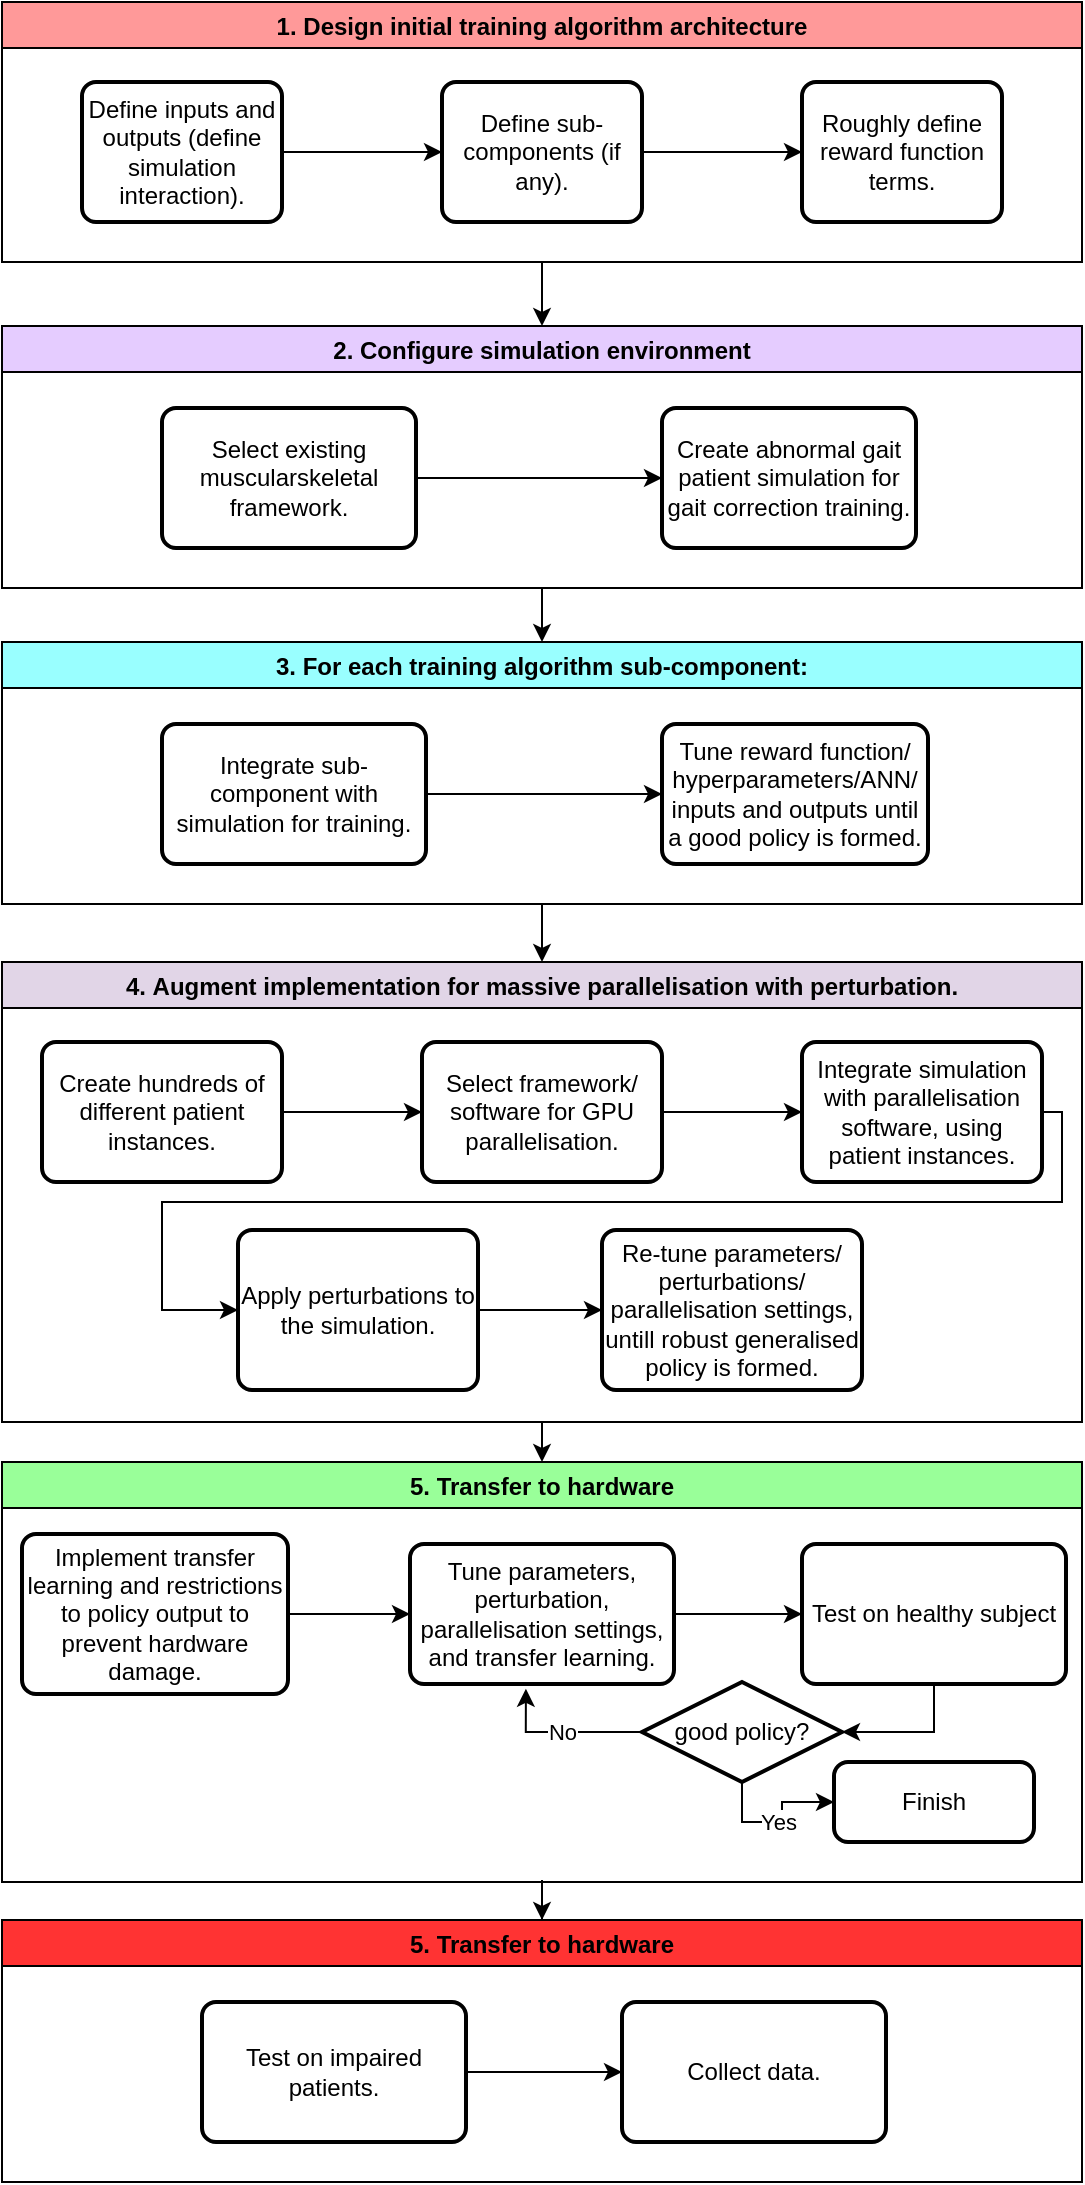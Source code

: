 <mxfile version="20.4.1" type="github">
  <diagram id="C5RBs43oDa-KdzZeNtuy" name="Page-1">
    <mxGraphModel dx="1278" dy="539" grid="1" gridSize="10" guides="1" tooltips="1" connect="1" arrows="1" fold="1" page="1" pageScale="1" pageWidth="827" pageHeight="1169" math="0" shadow="0">
      <root>
        <mxCell id="WIyWlLk6GJQsqaUBKTNV-0" />
        <mxCell id="WIyWlLk6GJQsqaUBKTNV-1" parent="WIyWlLk6GJQsqaUBKTNV-0" />
        <mxCell id="IhsBr4k26jk_mUPnTSFp-13" style="edgeStyle=orthogonalEdgeStyle;rounded=0;orthogonalLoop=1;jettySize=auto;html=1;exitX=0.5;exitY=1;exitDx=0;exitDy=0;entryX=0.5;entryY=0;entryDx=0;entryDy=0;" edge="1" parent="WIyWlLk6GJQsqaUBKTNV-1" source="IhsBr4k26jk_mUPnTSFp-0" target="IhsBr4k26jk_mUPnTSFp-6">
          <mxGeometry relative="1" as="geometry" />
        </mxCell>
        <mxCell id="IhsBr4k26jk_mUPnTSFp-0" value="1. Design initial training algorithm architecture" style="swimlane;fillColor=#FF9999;" vertex="1" parent="WIyWlLk6GJQsqaUBKTNV-1">
          <mxGeometry x="120" width="540" height="130" as="geometry" />
        </mxCell>
        <mxCell id="IhsBr4k26jk_mUPnTSFp-3" value="" style="edgeStyle=orthogonalEdgeStyle;rounded=0;orthogonalLoop=1;jettySize=auto;html=1;" edge="1" parent="IhsBr4k26jk_mUPnTSFp-0" source="IhsBr4k26jk_mUPnTSFp-1" target="IhsBr4k26jk_mUPnTSFp-2">
          <mxGeometry relative="1" as="geometry" />
        </mxCell>
        <mxCell id="IhsBr4k26jk_mUPnTSFp-1" value="Define inputs and outputs (define simulation interaction)." style="rounded=1;whiteSpace=wrap;html=1;absoluteArcSize=1;arcSize=14;strokeWidth=2;" vertex="1" parent="IhsBr4k26jk_mUPnTSFp-0">
          <mxGeometry x="40" y="40" width="100" height="70" as="geometry" />
        </mxCell>
        <mxCell id="IhsBr4k26jk_mUPnTSFp-5" value="" style="edgeStyle=orthogonalEdgeStyle;rounded=0;orthogonalLoop=1;jettySize=auto;html=1;" edge="1" parent="IhsBr4k26jk_mUPnTSFp-0" source="IhsBr4k26jk_mUPnTSFp-2" target="IhsBr4k26jk_mUPnTSFp-4">
          <mxGeometry relative="1" as="geometry" />
        </mxCell>
        <mxCell id="IhsBr4k26jk_mUPnTSFp-2" value="Define sub-components (if any)." style="rounded=1;whiteSpace=wrap;html=1;absoluteArcSize=1;arcSize=14;strokeWidth=2;" vertex="1" parent="IhsBr4k26jk_mUPnTSFp-0">
          <mxGeometry x="220" y="40" width="100" height="70" as="geometry" />
        </mxCell>
        <mxCell id="IhsBr4k26jk_mUPnTSFp-4" value="Roughly define reward function terms." style="rounded=1;whiteSpace=wrap;html=1;absoluteArcSize=1;arcSize=14;strokeWidth=2;" vertex="1" parent="IhsBr4k26jk_mUPnTSFp-0">
          <mxGeometry x="400" y="40" width="100" height="70" as="geometry" />
        </mxCell>
        <mxCell id="IhsBr4k26jk_mUPnTSFp-25" style="edgeStyle=orthogonalEdgeStyle;rounded=0;orthogonalLoop=1;jettySize=auto;html=1;exitX=0.5;exitY=1;exitDx=0;exitDy=0;" edge="1" parent="WIyWlLk6GJQsqaUBKTNV-1" source="IhsBr4k26jk_mUPnTSFp-6" target="IhsBr4k26jk_mUPnTSFp-17">
          <mxGeometry relative="1" as="geometry" />
        </mxCell>
        <mxCell id="IhsBr4k26jk_mUPnTSFp-6" value="2. Configure simulation environment" style="swimlane;fillColor=#E5CCFF;" vertex="1" parent="WIyWlLk6GJQsqaUBKTNV-1">
          <mxGeometry x="120" y="162" width="540" height="131" as="geometry" />
        </mxCell>
        <mxCell id="IhsBr4k26jk_mUPnTSFp-8" value="Create abnormal gait patient simulation for gait correction training." style="rounded=1;whiteSpace=wrap;html=1;absoluteArcSize=1;arcSize=14;strokeWidth=2;" vertex="1" parent="IhsBr4k26jk_mUPnTSFp-6">
          <mxGeometry x="330" y="41" width="127" height="70" as="geometry" />
        </mxCell>
        <mxCell id="IhsBr4k26jk_mUPnTSFp-11" value="" style="edgeStyle=orthogonalEdgeStyle;rounded=0;orthogonalLoop=1;jettySize=auto;html=1;" edge="1" parent="IhsBr4k26jk_mUPnTSFp-6" source="IhsBr4k26jk_mUPnTSFp-10" target="IhsBr4k26jk_mUPnTSFp-8">
          <mxGeometry relative="1" as="geometry" />
        </mxCell>
        <mxCell id="IhsBr4k26jk_mUPnTSFp-10" value="Select existing muscularskeletal framework." style="rounded=1;whiteSpace=wrap;html=1;absoluteArcSize=1;arcSize=14;strokeWidth=2;" vertex="1" parent="IhsBr4k26jk_mUPnTSFp-6">
          <mxGeometry x="80" y="41" width="127" height="70" as="geometry" />
        </mxCell>
        <mxCell id="IhsBr4k26jk_mUPnTSFp-35" style="edgeStyle=orthogonalEdgeStyle;rounded=0;orthogonalLoop=1;jettySize=auto;html=1;exitX=0.5;exitY=1;exitDx=0;exitDy=0;" edge="1" parent="WIyWlLk6GJQsqaUBKTNV-1" source="IhsBr4k26jk_mUPnTSFp-17" target="IhsBr4k26jk_mUPnTSFp-21">
          <mxGeometry relative="1" as="geometry" />
        </mxCell>
        <mxCell id="IhsBr4k26jk_mUPnTSFp-17" value="3. For each training algorithm sub-component:" style="swimlane;fillColor=#99FFFF;" vertex="1" parent="WIyWlLk6GJQsqaUBKTNV-1">
          <mxGeometry x="120" y="320" width="540" height="131" as="geometry" />
        </mxCell>
        <mxCell id="IhsBr4k26jk_mUPnTSFp-18" value="Tune reward function/ hyperparameters/ANN/ inputs and outputs until a good policy is formed." style="rounded=1;whiteSpace=wrap;html=1;absoluteArcSize=1;arcSize=14;strokeWidth=2;" vertex="1" parent="IhsBr4k26jk_mUPnTSFp-17">
          <mxGeometry x="330" y="41" width="133" height="70" as="geometry" />
        </mxCell>
        <mxCell id="IhsBr4k26jk_mUPnTSFp-19" value="" style="edgeStyle=orthogonalEdgeStyle;rounded=0;orthogonalLoop=1;jettySize=auto;html=1;" edge="1" parent="IhsBr4k26jk_mUPnTSFp-17" source="IhsBr4k26jk_mUPnTSFp-20" target="IhsBr4k26jk_mUPnTSFp-18">
          <mxGeometry relative="1" as="geometry" />
        </mxCell>
        <mxCell id="IhsBr4k26jk_mUPnTSFp-20" value="Integrate sub-component with simulation for training." style="rounded=1;whiteSpace=wrap;html=1;absoluteArcSize=1;arcSize=14;strokeWidth=2;" vertex="1" parent="IhsBr4k26jk_mUPnTSFp-17">
          <mxGeometry x="80" y="41" width="132" height="70" as="geometry" />
        </mxCell>
        <mxCell id="IhsBr4k26jk_mUPnTSFp-53" style="edgeStyle=orthogonalEdgeStyle;rounded=0;orthogonalLoop=1;jettySize=auto;html=1;exitX=0.5;exitY=1;exitDx=0;exitDy=0;entryX=0.5;entryY=0;entryDx=0;entryDy=0;" edge="1" parent="WIyWlLk6GJQsqaUBKTNV-1" source="IhsBr4k26jk_mUPnTSFp-21" target="IhsBr4k26jk_mUPnTSFp-36">
          <mxGeometry relative="1" as="geometry" />
        </mxCell>
        <mxCell id="IhsBr4k26jk_mUPnTSFp-21" value="4. Augment implementation for massive parallelisation with perturbation." style="swimlane;fillColor=#E1D5E7;" vertex="1" parent="WIyWlLk6GJQsqaUBKTNV-1">
          <mxGeometry x="120" y="480" width="540" height="230" as="geometry" />
        </mxCell>
        <mxCell id="IhsBr4k26jk_mUPnTSFp-32" value="" style="edgeStyle=orthogonalEdgeStyle;rounded=0;orthogonalLoop=1;jettySize=auto;html=1;" edge="1" parent="IhsBr4k26jk_mUPnTSFp-21" source="IhsBr4k26jk_mUPnTSFp-26" target="IhsBr4k26jk_mUPnTSFp-27">
          <mxGeometry relative="1" as="geometry" />
        </mxCell>
        <mxCell id="IhsBr4k26jk_mUPnTSFp-26" value="Select framework/ software for GPU parallelisation." style="rounded=1;whiteSpace=wrap;html=1;absoluteArcSize=1;arcSize=14;strokeWidth=2;" vertex="1" parent="IhsBr4k26jk_mUPnTSFp-21">
          <mxGeometry x="210" y="40" width="120" height="70" as="geometry" />
        </mxCell>
        <mxCell id="IhsBr4k26jk_mUPnTSFp-33" style="edgeStyle=orthogonalEdgeStyle;rounded=0;orthogonalLoop=1;jettySize=auto;html=1;exitX=1;exitY=0.5;exitDx=0;exitDy=0;entryX=0;entryY=0.5;entryDx=0;entryDy=0;" edge="1" parent="IhsBr4k26jk_mUPnTSFp-21" source="IhsBr4k26jk_mUPnTSFp-27" target="IhsBr4k26jk_mUPnTSFp-28">
          <mxGeometry relative="1" as="geometry">
            <Array as="points">
              <mxPoint x="530" y="75" />
              <mxPoint x="530" y="120" />
              <mxPoint x="80" y="120" />
              <mxPoint x="80" y="174" />
            </Array>
          </mxGeometry>
        </mxCell>
        <mxCell id="IhsBr4k26jk_mUPnTSFp-27" value="Integrate simulation with parallelisation software, using patient instances." style="rounded=1;whiteSpace=wrap;html=1;absoluteArcSize=1;arcSize=14;strokeWidth=2;" vertex="1" parent="IhsBr4k26jk_mUPnTSFp-21">
          <mxGeometry x="400" y="40" width="120" height="70" as="geometry" />
        </mxCell>
        <mxCell id="IhsBr4k26jk_mUPnTSFp-34" value="" style="edgeStyle=orthogonalEdgeStyle;rounded=0;orthogonalLoop=1;jettySize=auto;html=1;" edge="1" parent="IhsBr4k26jk_mUPnTSFp-21" source="IhsBr4k26jk_mUPnTSFp-28" target="IhsBr4k26jk_mUPnTSFp-29">
          <mxGeometry relative="1" as="geometry" />
        </mxCell>
        <mxCell id="IhsBr4k26jk_mUPnTSFp-28" value="Apply perturbations to the simulation." style="rounded=1;whiteSpace=wrap;html=1;absoluteArcSize=1;arcSize=14;strokeWidth=2;" vertex="1" parent="IhsBr4k26jk_mUPnTSFp-21">
          <mxGeometry x="118" y="134" width="120" height="80" as="geometry" />
        </mxCell>
        <mxCell id="IhsBr4k26jk_mUPnTSFp-29" value="Re-tune parameters/ perturbations/ parallelisation settings, untill robust generalised policy is formed." style="rounded=1;whiteSpace=wrap;html=1;absoluteArcSize=1;arcSize=14;strokeWidth=2;" vertex="1" parent="IhsBr4k26jk_mUPnTSFp-21">
          <mxGeometry x="300" y="134" width="130" height="80" as="geometry" />
        </mxCell>
        <mxCell id="IhsBr4k26jk_mUPnTSFp-31" value="" style="edgeStyle=orthogonalEdgeStyle;rounded=0;orthogonalLoop=1;jettySize=auto;html=1;" edge="1" parent="IhsBr4k26jk_mUPnTSFp-21" source="IhsBr4k26jk_mUPnTSFp-30" target="IhsBr4k26jk_mUPnTSFp-26">
          <mxGeometry relative="1" as="geometry" />
        </mxCell>
        <mxCell id="IhsBr4k26jk_mUPnTSFp-30" value="Create hundreds of different patient instances." style="rounded=1;whiteSpace=wrap;html=1;absoluteArcSize=1;arcSize=14;strokeWidth=2;" vertex="1" parent="IhsBr4k26jk_mUPnTSFp-21">
          <mxGeometry x="20" y="40" width="120" height="70" as="geometry" />
        </mxCell>
        <mxCell id="IhsBr4k26jk_mUPnTSFp-66" style="edgeStyle=orthogonalEdgeStyle;rounded=0;orthogonalLoop=1;jettySize=auto;html=1;exitX=0.5;exitY=1;exitDx=0;exitDy=0;" edge="1" parent="WIyWlLk6GJQsqaUBKTNV-1" source="IhsBr4k26jk_mUPnTSFp-36" target="IhsBr4k26jk_mUPnTSFp-55">
          <mxGeometry relative="1" as="geometry" />
        </mxCell>
        <mxCell id="IhsBr4k26jk_mUPnTSFp-36" value="5. Transfer to hardware" style="swimlane;fillColor=#99FF99;" vertex="1" parent="WIyWlLk6GJQsqaUBKTNV-1">
          <mxGeometry x="120" y="730" width="540" height="210" as="geometry" />
        </mxCell>
        <mxCell id="IhsBr4k26jk_mUPnTSFp-41" value="" style="edgeStyle=orthogonalEdgeStyle;rounded=0;orthogonalLoop=1;jettySize=auto;html=1;" edge="1" parent="IhsBr4k26jk_mUPnTSFp-36" source="IhsBr4k26jk_mUPnTSFp-37" target="IhsBr4k26jk_mUPnTSFp-39">
          <mxGeometry relative="1" as="geometry" />
        </mxCell>
        <mxCell id="IhsBr4k26jk_mUPnTSFp-37" value="Implement transfer learning and restrictions to policy output to prevent hardware damage." style="rounded=1;whiteSpace=wrap;html=1;absoluteArcSize=1;arcSize=14;strokeWidth=2;" vertex="1" parent="IhsBr4k26jk_mUPnTSFp-36">
          <mxGeometry x="10" y="36" width="133" height="80" as="geometry" />
        </mxCell>
        <mxCell id="IhsBr4k26jk_mUPnTSFp-43" value="" style="edgeStyle=orthogonalEdgeStyle;rounded=0;orthogonalLoop=1;jettySize=auto;html=1;" edge="1" parent="IhsBr4k26jk_mUPnTSFp-36" source="IhsBr4k26jk_mUPnTSFp-39" target="IhsBr4k26jk_mUPnTSFp-42">
          <mxGeometry relative="1" as="geometry" />
        </mxCell>
        <mxCell id="IhsBr4k26jk_mUPnTSFp-39" value="Tune parameters, perturbation, parallelisation settings, and transfer learning." style="rounded=1;whiteSpace=wrap;html=1;absoluteArcSize=1;arcSize=14;strokeWidth=2;" vertex="1" parent="IhsBr4k26jk_mUPnTSFp-36">
          <mxGeometry x="204" y="41" width="132" height="70" as="geometry" />
        </mxCell>
        <mxCell id="IhsBr4k26jk_mUPnTSFp-45" style="edgeStyle=orthogonalEdgeStyle;rounded=0;orthogonalLoop=1;jettySize=auto;html=1;exitX=0.5;exitY=1;exitDx=0;exitDy=0;entryX=1;entryY=0.5;entryDx=0;entryDy=0;entryPerimeter=0;" edge="1" parent="IhsBr4k26jk_mUPnTSFp-36" source="IhsBr4k26jk_mUPnTSFp-42" target="IhsBr4k26jk_mUPnTSFp-44">
          <mxGeometry relative="1" as="geometry" />
        </mxCell>
        <mxCell id="IhsBr4k26jk_mUPnTSFp-42" value="Test on healthy subject" style="rounded=1;whiteSpace=wrap;html=1;absoluteArcSize=1;arcSize=14;strokeWidth=2;" vertex="1" parent="IhsBr4k26jk_mUPnTSFp-36">
          <mxGeometry x="400" y="41" width="132" height="70" as="geometry" />
        </mxCell>
        <mxCell id="IhsBr4k26jk_mUPnTSFp-46" value="No" style="edgeStyle=orthogonalEdgeStyle;rounded=0;orthogonalLoop=1;jettySize=auto;html=1;exitX=0;exitY=0.5;exitDx=0;exitDy=0;exitPerimeter=0;entryX=0.439;entryY=1.034;entryDx=0;entryDy=0;entryPerimeter=0;" edge="1" parent="IhsBr4k26jk_mUPnTSFp-36" source="IhsBr4k26jk_mUPnTSFp-44" target="IhsBr4k26jk_mUPnTSFp-39">
          <mxGeometry relative="1" as="geometry" />
        </mxCell>
        <mxCell id="IhsBr4k26jk_mUPnTSFp-48" value="Yes" style="edgeStyle=orthogonalEdgeStyle;rounded=0;orthogonalLoop=1;jettySize=auto;html=1;exitX=0.5;exitY=1;exitDx=0;exitDy=0;exitPerimeter=0;entryX=0;entryY=0.5;entryDx=0;entryDy=0;" edge="1" parent="IhsBr4k26jk_mUPnTSFp-36" source="IhsBr4k26jk_mUPnTSFp-44" target="IhsBr4k26jk_mUPnTSFp-47">
          <mxGeometry relative="1" as="geometry">
            <Array as="points">
              <mxPoint x="370" y="180" />
              <mxPoint x="390" y="180" />
              <mxPoint x="390" y="170" />
            </Array>
          </mxGeometry>
        </mxCell>
        <mxCell id="IhsBr4k26jk_mUPnTSFp-44" value="good policy?" style="strokeWidth=2;html=1;shape=mxgraph.flowchart.decision;whiteSpace=wrap;" vertex="1" parent="IhsBr4k26jk_mUPnTSFp-36">
          <mxGeometry x="320" y="110" width="100" height="50" as="geometry" />
        </mxCell>
        <mxCell id="IhsBr4k26jk_mUPnTSFp-47" value="Finish" style="rounded=1;whiteSpace=wrap;html=1;absoluteArcSize=1;arcSize=14;strokeWidth=2;" vertex="1" parent="IhsBr4k26jk_mUPnTSFp-36">
          <mxGeometry x="416" y="150" width="100" height="40" as="geometry" />
        </mxCell>
        <mxCell id="IhsBr4k26jk_mUPnTSFp-55" value="5. Transfer to hardware" style="swimlane;fillColor=#FF3333;" vertex="1" parent="WIyWlLk6GJQsqaUBKTNV-1">
          <mxGeometry x="120" y="959" width="540" height="131" as="geometry" />
        </mxCell>
        <mxCell id="IhsBr4k26jk_mUPnTSFp-68" value="" style="edgeStyle=orthogonalEdgeStyle;rounded=0;orthogonalLoop=1;jettySize=auto;html=1;" edge="1" parent="IhsBr4k26jk_mUPnTSFp-55" source="IhsBr4k26jk_mUPnTSFp-61" target="IhsBr4k26jk_mUPnTSFp-67">
          <mxGeometry relative="1" as="geometry" />
        </mxCell>
        <mxCell id="IhsBr4k26jk_mUPnTSFp-61" value="Test on impaired patients." style="rounded=1;whiteSpace=wrap;html=1;absoluteArcSize=1;arcSize=14;strokeWidth=2;" vertex="1" parent="IhsBr4k26jk_mUPnTSFp-55">
          <mxGeometry x="100" y="41" width="132" height="70" as="geometry" />
        </mxCell>
        <mxCell id="IhsBr4k26jk_mUPnTSFp-67" value="Collect data." style="rounded=1;whiteSpace=wrap;html=1;absoluteArcSize=1;arcSize=14;strokeWidth=2;" vertex="1" parent="IhsBr4k26jk_mUPnTSFp-55">
          <mxGeometry x="310" y="41" width="132" height="70" as="geometry" />
        </mxCell>
      </root>
    </mxGraphModel>
  </diagram>
</mxfile>

